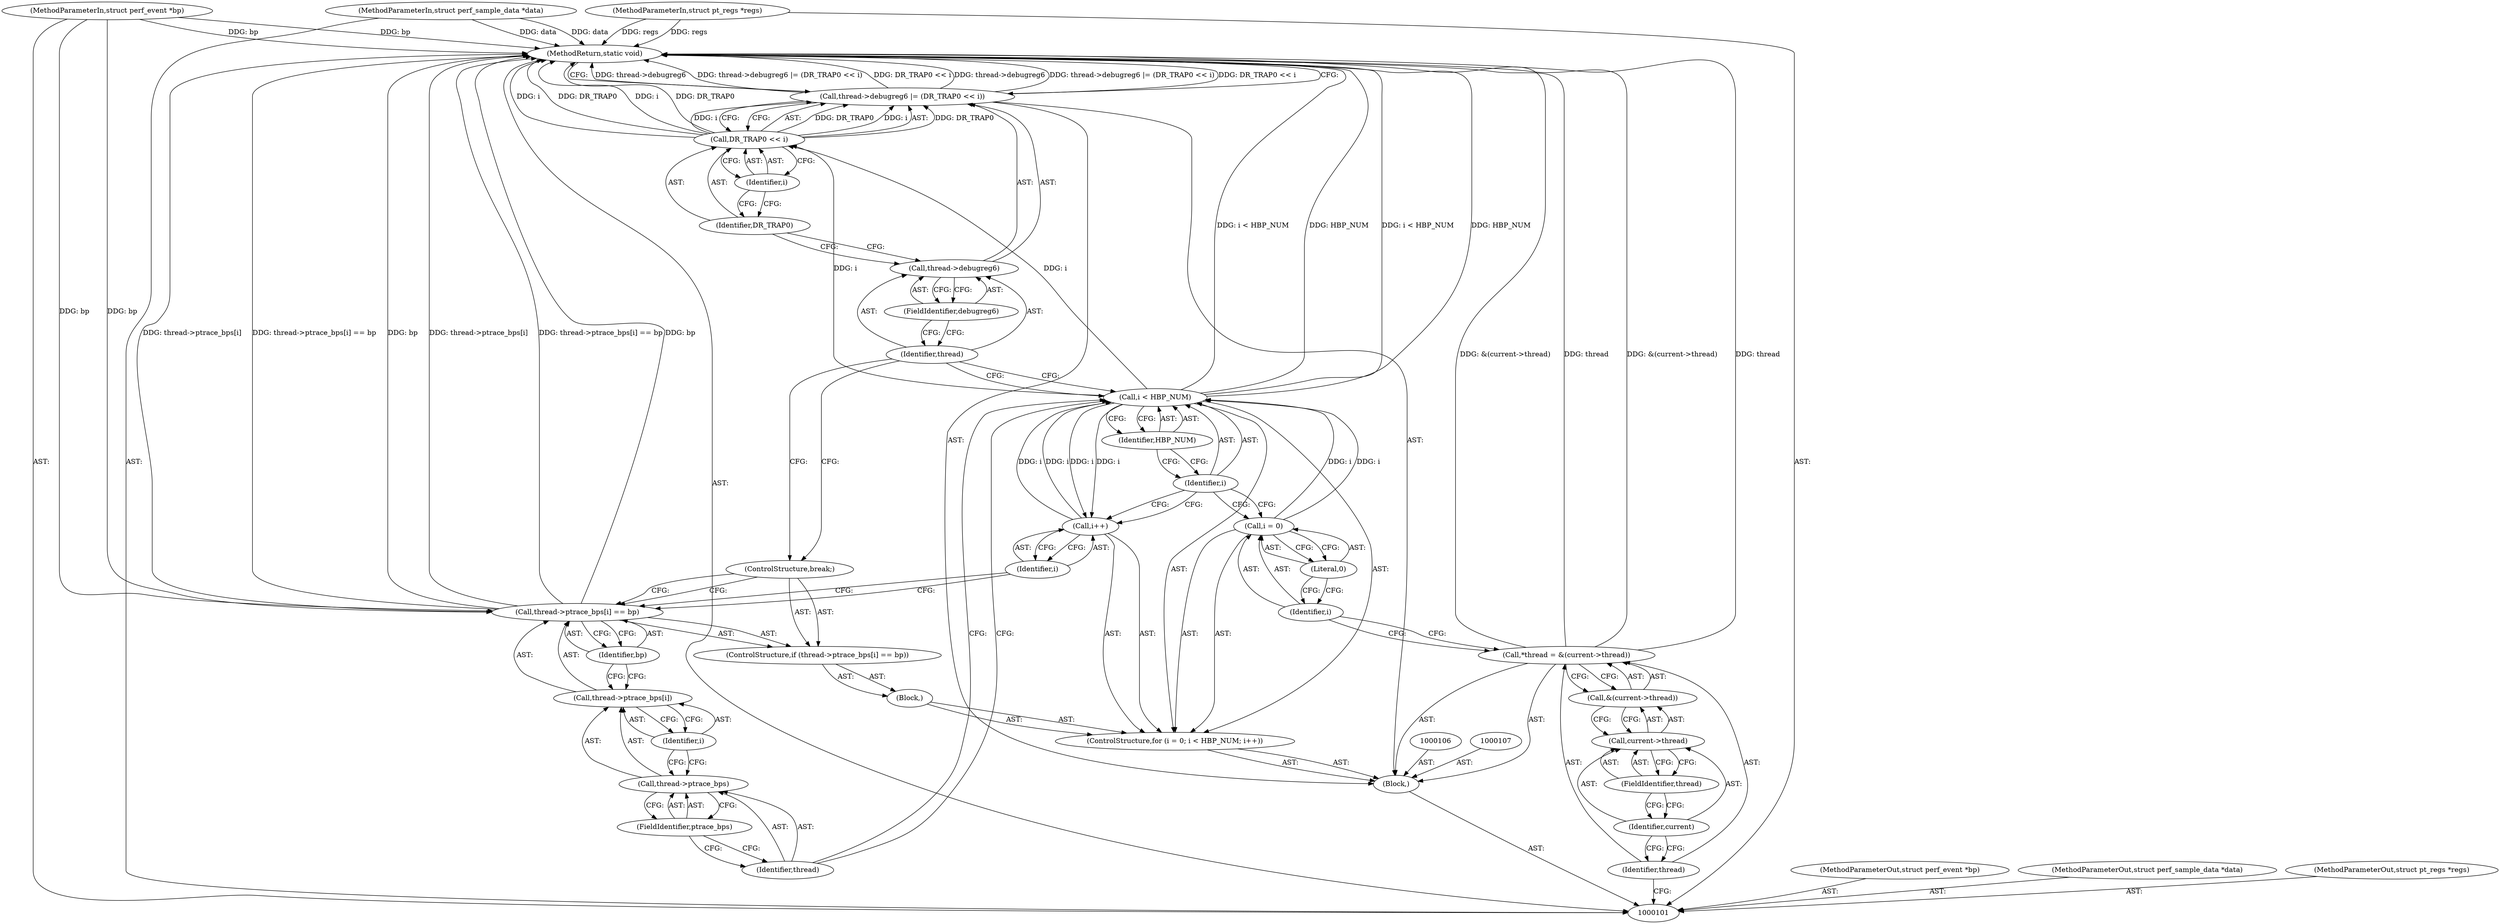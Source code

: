 digraph "0_linux_a8b0ca17b80e92faab46ee7179ba9e99ccb61233_51" {
"1000114" [label="(ControlStructure,for (i = 0; i < HBP_NUM; i++))"];
"1000117" [label="(Literal,0)"];
"1000118" [label="(Call,i < HBP_NUM)"];
"1000119" [label="(Identifier,i)"];
"1000120" [label="(Identifier,HBP_NUM)"];
"1000121" [label="(Call,i++)"];
"1000122" [label="(Identifier,i)"];
"1000123" [label="(Block,)"];
"1000115" [label="(Call,i = 0)"];
"1000116" [label="(Identifier,i)"];
"1000129" [label="(FieldIdentifier,ptrace_bps)"];
"1000124" [label="(ControlStructure,if (thread->ptrace_bps[i] == bp))"];
"1000130" [label="(Identifier,i)"];
"1000131" [label="(Identifier,bp)"];
"1000125" [label="(Call,thread->ptrace_bps[i] == bp)"];
"1000126" [label="(Call,thread->ptrace_bps[i])"];
"1000127" [label="(Call,thread->ptrace_bps)"];
"1000128" [label="(Identifier,thread)"];
"1000132" [label="(ControlStructure,break;)"];
"1000133" [label="(Call,thread->debugreg6 |= (DR_TRAP0 << i))"];
"1000134" [label="(Call,thread->debugreg6)"];
"1000135" [label="(Identifier,thread)"];
"1000137" [label="(Call,DR_TRAP0 << i)"];
"1000138" [label="(Identifier,DR_TRAP0)"];
"1000139" [label="(Identifier,i)"];
"1000136" [label="(FieldIdentifier,debugreg6)"];
"1000140" [label="(MethodReturn,static void)"];
"1000102" [label="(MethodParameterIn,struct perf_event *bp)"];
"1000193" [label="(MethodParameterOut,struct perf_event *bp)"];
"1000103" [label="(MethodParameterIn,struct perf_sample_data *data)"];
"1000194" [label="(MethodParameterOut,struct perf_sample_data *data)"];
"1000104" [label="(MethodParameterIn,struct pt_regs *regs)"];
"1000195" [label="(MethodParameterOut,struct pt_regs *regs)"];
"1000105" [label="(Block,)"];
"1000108" [label="(Call,*thread = &(current->thread))"];
"1000109" [label="(Identifier,thread)"];
"1000110" [label="(Call,&(current->thread))"];
"1000111" [label="(Call,current->thread)"];
"1000112" [label="(Identifier,current)"];
"1000113" [label="(FieldIdentifier,thread)"];
"1000114" -> "1000105"  [label="AST: "];
"1000115" -> "1000114"  [label="AST: "];
"1000118" -> "1000114"  [label="AST: "];
"1000121" -> "1000114"  [label="AST: "];
"1000123" -> "1000114"  [label="AST: "];
"1000117" -> "1000115"  [label="AST: "];
"1000117" -> "1000116"  [label="CFG: "];
"1000115" -> "1000117"  [label="CFG: "];
"1000118" -> "1000114"  [label="AST: "];
"1000118" -> "1000120"  [label="CFG: "];
"1000119" -> "1000118"  [label="AST: "];
"1000120" -> "1000118"  [label="AST: "];
"1000128" -> "1000118"  [label="CFG: "];
"1000135" -> "1000118"  [label="CFG: "];
"1000118" -> "1000140"  [label="DDG: i < HBP_NUM"];
"1000118" -> "1000140"  [label="DDG: HBP_NUM"];
"1000121" -> "1000118"  [label="DDG: i"];
"1000115" -> "1000118"  [label="DDG: i"];
"1000118" -> "1000121"  [label="DDG: i"];
"1000118" -> "1000137"  [label="DDG: i"];
"1000119" -> "1000118"  [label="AST: "];
"1000119" -> "1000115"  [label="CFG: "];
"1000119" -> "1000121"  [label="CFG: "];
"1000120" -> "1000119"  [label="CFG: "];
"1000120" -> "1000118"  [label="AST: "];
"1000120" -> "1000119"  [label="CFG: "];
"1000118" -> "1000120"  [label="CFG: "];
"1000121" -> "1000114"  [label="AST: "];
"1000121" -> "1000122"  [label="CFG: "];
"1000122" -> "1000121"  [label="AST: "];
"1000119" -> "1000121"  [label="CFG: "];
"1000121" -> "1000118"  [label="DDG: i"];
"1000118" -> "1000121"  [label="DDG: i"];
"1000122" -> "1000121"  [label="AST: "];
"1000122" -> "1000125"  [label="CFG: "];
"1000121" -> "1000122"  [label="CFG: "];
"1000123" -> "1000114"  [label="AST: "];
"1000124" -> "1000123"  [label="AST: "];
"1000115" -> "1000114"  [label="AST: "];
"1000115" -> "1000117"  [label="CFG: "];
"1000116" -> "1000115"  [label="AST: "];
"1000117" -> "1000115"  [label="AST: "];
"1000119" -> "1000115"  [label="CFG: "];
"1000115" -> "1000118"  [label="DDG: i"];
"1000116" -> "1000115"  [label="AST: "];
"1000116" -> "1000108"  [label="CFG: "];
"1000117" -> "1000116"  [label="CFG: "];
"1000129" -> "1000127"  [label="AST: "];
"1000129" -> "1000128"  [label="CFG: "];
"1000127" -> "1000129"  [label="CFG: "];
"1000124" -> "1000123"  [label="AST: "];
"1000125" -> "1000124"  [label="AST: "];
"1000132" -> "1000124"  [label="AST: "];
"1000130" -> "1000126"  [label="AST: "];
"1000130" -> "1000127"  [label="CFG: "];
"1000126" -> "1000130"  [label="CFG: "];
"1000131" -> "1000125"  [label="AST: "];
"1000131" -> "1000126"  [label="CFG: "];
"1000125" -> "1000131"  [label="CFG: "];
"1000125" -> "1000124"  [label="AST: "];
"1000125" -> "1000131"  [label="CFG: "];
"1000126" -> "1000125"  [label="AST: "];
"1000131" -> "1000125"  [label="AST: "];
"1000132" -> "1000125"  [label="CFG: "];
"1000122" -> "1000125"  [label="CFG: "];
"1000125" -> "1000140"  [label="DDG: thread->ptrace_bps[i]"];
"1000125" -> "1000140"  [label="DDG: thread->ptrace_bps[i] == bp"];
"1000125" -> "1000140"  [label="DDG: bp"];
"1000102" -> "1000125"  [label="DDG: bp"];
"1000126" -> "1000125"  [label="AST: "];
"1000126" -> "1000130"  [label="CFG: "];
"1000127" -> "1000126"  [label="AST: "];
"1000130" -> "1000126"  [label="AST: "];
"1000131" -> "1000126"  [label="CFG: "];
"1000127" -> "1000126"  [label="AST: "];
"1000127" -> "1000129"  [label="CFG: "];
"1000128" -> "1000127"  [label="AST: "];
"1000129" -> "1000127"  [label="AST: "];
"1000130" -> "1000127"  [label="CFG: "];
"1000128" -> "1000127"  [label="AST: "];
"1000128" -> "1000118"  [label="CFG: "];
"1000129" -> "1000128"  [label="CFG: "];
"1000132" -> "1000124"  [label="AST: "];
"1000132" -> "1000125"  [label="CFG: "];
"1000135" -> "1000132"  [label="CFG: "];
"1000133" -> "1000105"  [label="AST: "];
"1000133" -> "1000137"  [label="CFG: "];
"1000134" -> "1000133"  [label="AST: "];
"1000137" -> "1000133"  [label="AST: "];
"1000140" -> "1000133"  [label="CFG: "];
"1000133" -> "1000140"  [label="DDG: thread->debugreg6"];
"1000133" -> "1000140"  [label="DDG: thread->debugreg6 |= (DR_TRAP0 << i)"];
"1000133" -> "1000140"  [label="DDG: DR_TRAP0 << i"];
"1000137" -> "1000133"  [label="DDG: DR_TRAP0"];
"1000137" -> "1000133"  [label="DDG: i"];
"1000134" -> "1000133"  [label="AST: "];
"1000134" -> "1000136"  [label="CFG: "];
"1000135" -> "1000134"  [label="AST: "];
"1000136" -> "1000134"  [label="AST: "];
"1000138" -> "1000134"  [label="CFG: "];
"1000135" -> "1000134"  [label="AST: "];
"1000135" -> "1000118"  [label="CFG: "];
"1000135" -> "1000132"  [label="CFG: "];
"1000136" -> "1000135"  [label="CFG: "];
"1000137" -> "1000133"  [label="AST: "];
"1000137" -> "1000139"  [label="CFG: "];
"1000138" -> "1000137"  [label="AST: "];
"1000139" -> "1000137"  [label="AST: "];
"1000133" -> "1000137"  [label="CFG: "];
"1000137" -> "1000140"  [label="DDG: i"];
"1000137" -> "1000140"  [label="DDG: DR_TRAP0"];
"1000137" -> "1000133"  [label="DDG: DR_TRAP0"];
"1000137" -> "1000133"  [label="DDG: i"];
"1000118" -> "1000137"  [label="DDG: i"];
"1000138" -> "1000137"  [label="AST: "];
"1000138" -> "1000134"  [label="CFG: "];
"1000139" -> "1000138"  [label="CFG: "];
"1000139" -> "1000137"  [label="AST: "];
"1000139" -> "1000138"  [label="CFG: "];
"1000137" -> "1000139"  [label="CFG: "];
"1000136" -> "1000134"  [label="AST: "];
"1000136" -> "1000135"  [label="CFG: "];
"1000134" -> "1000136"  [label="CFG: "];
"1000140" -> "1000101"  [label="AST: "];
"1000140" -> "1000133"  [label="CFG: "];
"1000125" -> "1000140"  [label="DDG: thread->ptrace_bps[i]"];
"1000125" -> "1000140"  [label="DDG: thread->ptrace_bps[i] == bp"];
"1000125" -> "1000140"  [label="DDG: bp"];
"1000104" -> "1000140"  [label="DDG: regs"];
"1000137" -> "1000140"  [label="DDG: i"];
"1000137" -> "1000140"  [label="DDG: DR_TRAP0"];
"1000118" -> "1000140"  [label="DDG: i < HBP_NUM"];
"1000118" -> "1000140"  [label="DDG: HBP_NUM"];
"1000103" -> "1000140"  [label="DDG: data"];
"1000133" -> "1000140"  [label="DDG: thread->debugreg6"];
"1000133" -> "1000140"  [label="DDG: thread->debugreg6 |= (DR_TRAP0 << i)"];
"1000133" -> "1000140"  [label="DDG: DR_TRAP0 << i"];
"1000102" -> "1000140"  [label="DDG: bp"];
"1000108" -> "1000140"  [label="DDG: &(current->thread)"];
"1000108" -> "1000140"  [label="DDG: thread"];
"1000102" -> "1000101"  [label="AST: "];
"1000102" -> "1000140"  [label="DDG: bp"];
"1000102" -> "1000125"  [label="DDG: bp"];
"1000193" -> "1000101"  [label="AST: "];
"1000103" -> "1000101"  [label="AST: "];
"1000103" -> "1000140"  [label="DDG: data"];
"1000194" -> "1000101"  [label="AST: "];
"1000104" -> "1000101"  [label="AST: "];
"1000104" -> "1000140"  [label="DDG: regs"];
"1000195" -> "1000101"  [label="AST: "];
"1000105" -> "1000101"  [label="AST: "];
"1000106" -> "1000105"  [label="AST: "];
"1000107" -> "1000105"  [label="AST: "];
"1000108" -> "1000105"  [label="AST: "];
"1000114" -> "1000105"  [label="AST: "];
"1000133" -> "1000105"  [label="AST: "];
"1000108" -> "1000105"  [label="AST: "];
"1000108" -> "1000110"  [label="CFG: "];
"1000109" -> "1000108"  [label="AST: "];
"1000110" -> "1000108"  [label="AST: "];
"1000116" -> "1000108"  [label="CFG: "];
"1000108" -> "1000140"  [label="DDG: &(current->thread)"];
"1000108" -> "1000140"  [label="DDG: thread"];
"1000109" -> "1000108"  [label="AST: "];
"1000109" -> "1000101"  [label="CFG: "];
"1000112" -> "1000109"  [label="CFG: "];
"1000110" -> "1000108"  [label="AST: "];
"1000110" -> "1000111"  [label="CFG: "];
"1000111" -> "1000110"  [label="AST: "];
"1000108" -> "1000110"  [label="CFG: "];
"1000111" -> "1000110"  [label="AST: "];
"1000111" -> "1000113"  [label="CFG: "];
"1000112" -> "1000111"  [label="AST: "];
"1000113" -> "1000111"  [label="AST: "];
"1000110" -> "1000111"  [label="CFG: "];
"1000112" -> "1000111"  [label="AST: "];
"1000112" -> "1000109"  [label="CFG: "];
"1000113" -> "1000112"  [label="CFG: "];
"1000113" -> "1000111"  [label="AST: "];
"1000113" -> "1000112"  [label="CFG: "];
"1000111" -> "1000113"  [label="CFG: "];
}
